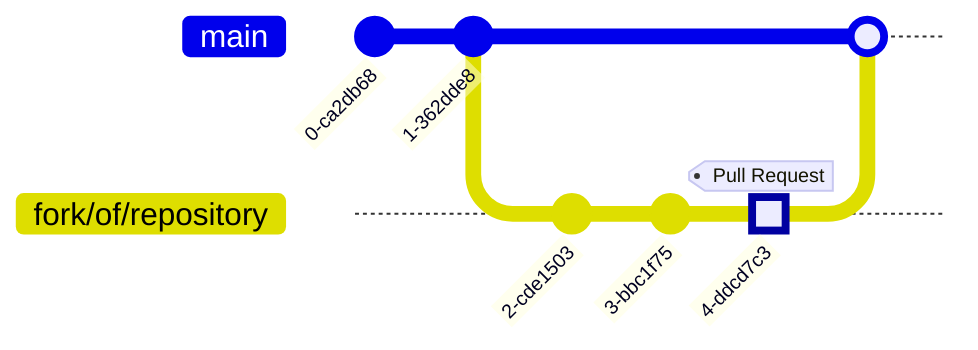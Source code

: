 gitGraph
    commit
    commit
    branch fork/of/repository
    checkout fork/of/repository
    commit
    commit
    commit type:HIGHLIGHT tag:"Pull Request"
    checkout main
    merge fork/of/repository